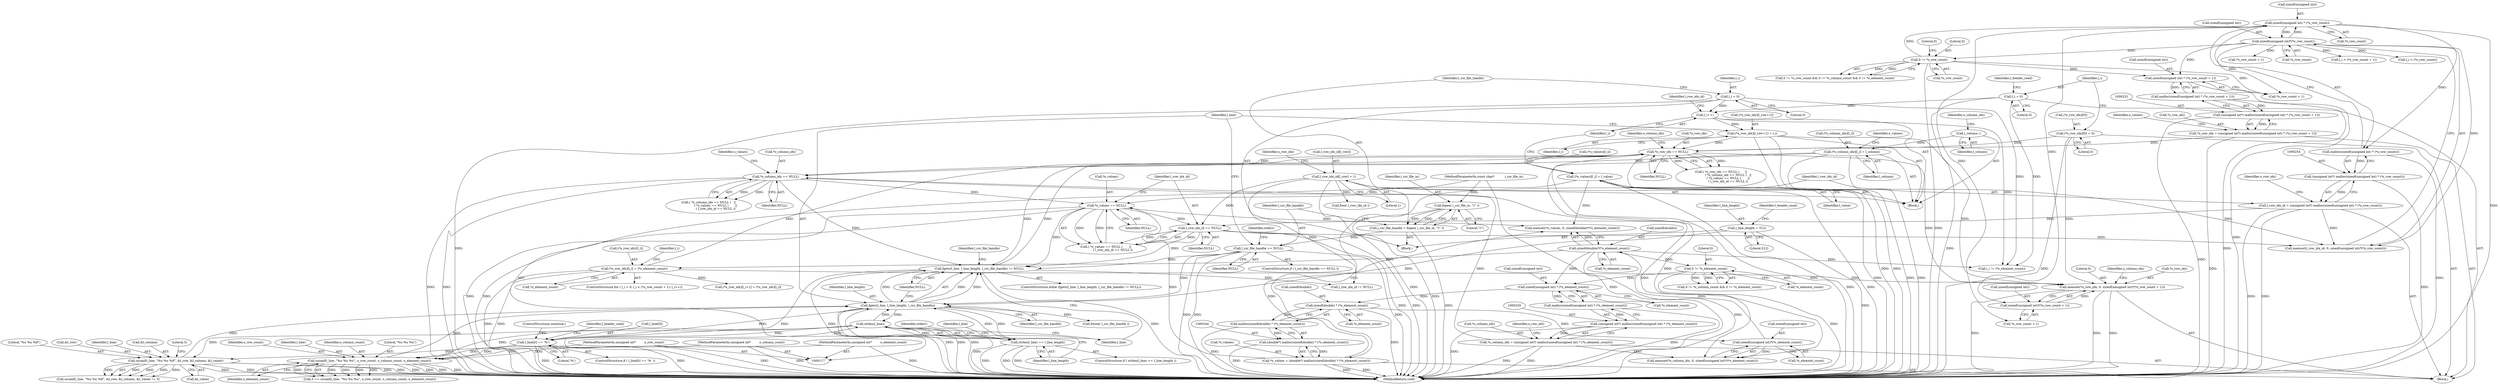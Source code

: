 digraph "0_libxsmm_151481489192e6d1997f8bde52c5c425ea41741d@API" {
"1000285" [label="(Call,memset(*o_row_idx, 0, sizeof(unsigned int)*(*o_row_count + 1)))"];
"1000404" [label="(Call,(*o_row_idx)[l_row+1] = l_i)"];
"1000397" [label="(Call,l_i++)"];
"1000141" [label="(Call,l_i = 0)"];
"1000347" [label="(Call,l_i = 0)"];
"1000263" [label="(Call,*o_row_idx == NULL)"];
"1000227" [label="(Call,*o_row_idx = (unsigned int*) malloc(sizeof(unsigned int) * (*o_row_count + 1)))"];
"1000230" [label="(Call,(unsigned int*) malloc(sizeof(unsigned int) * (*o_row_count + 1)))"];
"1000232" [label="(Call,malloc(sizeof(unsigned int) * (*o_row_count + 1)))"];
"1000233" [label="(Call,sizeof(unsigned int) * (*o_row_count + 1))"];
"1000202" [label="(Call,0 != *o_row_count)"];
"1000317" [label="(Call,sizeof(unsigned int)*(*o_row_count))"];
"1000256" [label="(Call,sizeof(unsigned int) * (*o_row_count))"];
"1000341" [label="(Call,(*o_row_idx)[0] = 0)"];
"1000334" [label="(Call,(*o_row_idx)[l_i] = (*o_element_count))"];
"1000309" [label="(Call,sizeof(double)*(*o_element_count))"];
"1000300" [label="(Call,sizeof(unsigned int)*(*o_element_count))"];
"1000246" [label="(Call,sizeof(double) * (*o_element_count))"];
"1000222" [label="(Call,sizeof(unsigned int) * (*o_element_count))"];
"1000211" [label="(Call,0 != *o_element_count)"];
"1000159" [label="(Call,fgets(l_line, l_line_length, l_csr_file_handle) != NULL)"];
"1000160" [label="(Call,fgets(l_line, l_line_length, l_csr_file_handle))"];
"1000177" [label="(Call,l_line[0] == '%')"];
"1000168" [label="(Call,strlen(l_line))"];
"1000366" [label="(Call,sscanf(l_line, \"%u %u %lf\", &l_row, &l_column, &l_value))"];
"1000195" [label="(Call,sscanf(l_line, \"%u %u %u\", o_row_count, o_column_count, o_element_count))"];
"1000122" [label="(MethodParameterIn,unsigned int*         o_row_count)"];
"1000123" [label="(MethodParameterIn,unsigned int*         o_column_count)"];
"1000124" [label="(MethodParameterIn,unsigned int*         o_element_count)"];
"1000128" [label="(Call,l_line_length = 512)"];
"1000167" [label="(Call,strlen(l_line) == l_line_length)"];
"1000150" [label="(Call,l_csr_file_handle == NULL)"];
"1000144" [label="(Call,l_csr_file_handle = fopen( i_csr_file_in, \"r\" ))"];
"1000146" [label="(Call,fopen( i_csr_file_in, \"r\" ))"];
"1000118" [label="(MethodParameterIn,const char*           i_csr_file_in)"];
"1000273" [label="(Call,*o_values == NULL)"];
"1000391" [label="(Call,(*o_values)[l_i] = l_value)"];
"1000240" [label="(Call,*o_values = (double*) malloc(sizeof(double) * (*o_element_count)))"];
"1000243" [label="(Call,(double*) malloc(sizeof(double) * (*o_element_count)))"];
"1000245" [label="(Call,malloc(sizeof(double) * (*o_element_count)))"];
"1000268" [label="(Call,*o_column_idx == NULL)"];
"1000216" [label="(Call,*o_column_idx = (unsigned int*) malloc(sizeof(unsigned int) * (*o_element_count)))"];
"1000219" [label="(Call,(unsigned int*) malloc(sizeof(unsigned int) * (*o_element_count)))"];
"1000221" [label="(Call,malloc(sizeof(unsigned int) * (*o_element_count)))"];
"1000385" [label="(Call,(*o_column_idx)[l_i] = l_column)"];
"1000383" [label="(Call,l_column--)"];
"1000277" [label="(Call,l_row_idx_id == NULL)"];
"1000251" [label="(Call,l_row_idx_id = (unsigned int*) malloc(sizeof(unsigned int) * (*o_row_count)))"];
"1000253" [label="(Call,(unsigned int*) malloc(sizeof(unsigned int) * (*o_row_count)))"];
"1000255" [label="(Call,malloc(sizeof(unsigned int) * (*o_row_count)))"];
"1000399" [label="(Call,l_row_idx_id[l_row] = 1)"];
"1000289" [label="(Call,sizeof(unsigned int)*(*o_row_count + 1))"];
"1000249" [label="(Call,*o_element_count)"];
"1000365" [label="(Call,sscanf(l_line, \"%u %u %lf\", &l_row, &l_column, &l_value) != 3)"];
"1000265" [label="(Identifier,o_row_idx)"];
"1000326" [label="(Call,l_i < (*o_row_count + 1))"];
"1000274" [label="(Call,*o_values)"];
"1000391" [label="(Call,(*o_values)[l_i] = l_value)"];
"1000401" [label="(Identifier,l_row_idx_id)"];
"1000199" [label="(Identifier,o_column_count)"];
"1000243" [label="(Call,(double*) malloc(sizeof(double) * (*o_element_count)))"];
"1000197" [label="(Literal,\"%u %u %u\")"];
"1000288" [label="(Literal,0)"];
"1000298" [label="(Identifier,o_column_idx)"];
"1000371" [label="(Call,&l_column)"];
"1000375" [label="(Literal,3)"];
"1000286" [label="(Call,*o_row_idx)"];
"1000230" [label="(Call,(unsigned int*) malloc(sizeof(unsigned int) * (*o_row_count + 1)))"];
"1000176" [label="(ControlStructure,if ( l_line[0] == '%' ))"];
"1000383" [label="(Call,l_column--)"];
"1000128" [label="(Call,l_line_length = 512)"];
"1000161" [label="(Identifier,l_line)"];
"1000158" [label="(ControlStructure,while (fgets(l_line, l_line_length, l_csr_file_handle) != NULL))"];
"1000415" [label="(Call,l_i != (*o_element_count))"];
"1000360" [label="(Block,)"];
"1000403" [label="(Literal,1)"];
"1000134" [label="(Identifier,l_header_read)"];
"1000271" [label="(Identifier,NULL)"];
"1000122" [label="(MethodParameterIn,unsigned int*         o_row_count)"];
"1000162" [label="(Identifier,l_line_length)"];
"1000314" [label="(Call,memset(l_row_idx_id, 0, sizeof(unsigned int)*(*o_row_count)))"];
"1000309" [label="(Call,sizeof(double)*(*o_element_count))"];
"1000188" [label="(Identifier,l_header_read)"];
"1000290" [label="(Call,sizeof(unsigned int))"];
"1000285" [label="(Call,memset(*o_row_idx, 0, sizeof(unsigned int)*(*o_row_count + 1)))"];
"1000206" [label="(Call,0 != *o_column_count && 0 != *o_element_count)"];
"1000277" [label="(Call,l_row_idx_id == NULL)"];
"1000125" [label="(Block,)"];
"1000454" [label="(Call,l_row_idx_id != NULL)"];
"1000204" [label="(Call,*o_row_count)"];
"1000405" [label="(Call,(*o_row_idx)[l_row+1])"];
"1000179" [label="(Identifier,l_line)"];
"1000232" [label="(Call,malloc(sizeof(unsigned int) * (*o_row_count + 1)))"];
"1000144" [label="(Call,l_csr_file_handle = fopen( i_csr_file_in, \"r\" ))"];
"1000266" [label="(Identifier,NULL)"];
"1000275" [label="(Identifier,o_values)"];
"1000212" [label="(Literal,0)"];
"1000256" [label="(Call,sizeof(unsigned int) * (*o_row_count))"];
"1000236" [label="(Call,*o_row_count + 1)"];
"1000413" [label="(Identifier,l_csr_file_handle)"];
"1000178" [label="(Call,l_line[0])"];
"1000118" [label="(MethodParameterIn,const char*           i_csr_file_in)"];
"1000253" [label="(Call,(unsigned int*) malloc(sizeof(unsigned int) * (*o_row_count)))"];
"1000255" [label="(Call,malloc(sizeof(unsigned int) * (*o_row_count)))"];
"1000173" [label="(Identifier,stderr)"];
"1000428" [label="(Call,l_i < (*o_row_count))"];
"1000346" [label="(Literal,0)"];
"1000147" [label="(Identifier,i_csr_file_in)"];
"1000322" [label="(ControlStructure,for ( l_i = 0; l_i < (*o_row_count + 1); l_i++))"];
"1000150" [label="(Call,l_csr_file_handle == NULL)"];
"1000227" [label="(Call,*o_row_idx = (unsigned int*) malloc(sizeof(unsigned int) * (*o_row_count + 1)))"];
"1000200" [label="(Identifier,o_element_count)"];
"1000349" [label="(Literal,0)"];
"1000159" [label="(Call,fgets(l_line, l_line_length, l_csr_file_handle) != NULL)"];
"1000366" [label="(Call,sscanf(l_line, \"%u %u %lf\", &l_row, &l_column, &l_value))"];
"1000216" [label="(Call,*o_column_idx = (unsigned int*) malloc(sizeof(unsigned int) * (*o_element_count)))"];
"1000246" [label="(Call,sizeof(double) * (*o_element_count))"];
"1000259" [label="(Call,*o_row_count)"];
"1000222" [label="(Call,sizeof(unsigned int) * (*o_element_count))"];
"1000217" [label="(Call,*o_column_idx)"];
"1000201" [label="(Call,0 != *o_row_count && 0 != *o_column_count && 0 != *o_element_count)"];
"1000234" [label="(Call,sizeof(unsigned int))"];
"1000351" [label="(Identifier,l_header_read)"];
"1000169" [label="(Identifier,l_line)"];
"1000164" [label="(Identifier,NULL)"];
"1000143" [label="(Literal,0)"];
"1000160" [label="(Call,fgets(l_line, l_line_length, l_csr_file_handle))"];
"1000386" [label="(Call,(*o_column_idx)[l_i])"];
"1000373" [label="(Call,&l_value)"];
"1000292" [label="(Call,*o_row_count + 1)"];
"1000268" [label="(Call,*o_column_idx == NULL)"];
"1000130" [label="(Literal,512)"];
"1000385" [label="(Call,(*o_column_idx)[l_i] = l_column)"];
"1000142" [label="(Identifier,l_i)"];
"1000312" [label="(Call,*o_element_count)"];
"1000368" [label="(Literal,\"%u %u %lf\")"];
"1000279" [label="(Identifier,NULL)"];
"1000392" [label="(Call,(*o_values)[l_i])"];
"1000221" [label="(Call,malloc(sizeof(unsigned int) * (*o_element_count)))"];
"1000151" [label="(Identifier,l_csr_file_handle)"];
"1000264" [label="(Call,*o_row_idx)"];
"1000166" [label="(ControlStructure,if ( strlen(l_line) == l_line_length ))"];
"1000270" [label="(Identifier,o_column_idx)"];
"1000240" [label="(Call,*o_values = (double*) malloc(sizeof(double) * (*o_element_count)))"];
"1000141" [label="(Call,l_i = 0)"];
"1000396" [label="(Identifier,l_value)"];
"1000193" [label="(Call,3 == sscanf(l_line, \"%u %u %u\", o_row_count, o_column_count, o_element_count))"];
"1000328" [label="(Call,*o_row_count + 1)"];
"1000276" [label="(Identifier,NULL)"];
"1000300" [label="(Call,sizeof(unsigned int)*(*o_element_count))"];
"1000407" [label="(Identifier,o_row_idx)"];
"1000129" [label="(Identifier,l_line_length)"];
"1000411" [label="(Identifier,l_i)"];
"1000208" [label="(Literal,0)"];
"1000342" [label="(Call,(*o_row_idx)[0])"];
"1000320" [label="(Call,*o_row_count)"];
"1000257" [label="(Call,sizeof(unsigned int))"];
"1000211" [label="(Call,0 != *o_element_count)"];
"1000263" [label="(Call,*o_row_idx == NULL)"];
"1000272" [label="(Call,( *o_values == NULL )       ||\n               ( l_row_idx_id == NULL ))"];
"1000241" [label="(Call,*o_values)"];
"1000400" [label="(Call,l_row_idx_id[l_row])"];
"1000335" [label="(Call,(*o_row_idx)[l_i])"];
"1000198" [label="(Identifier,o_row_count)"];
"1000310" [label="(Call,sizeof(double))"];
"1000348" [label="(Identifier,l_i)"];
"1000195" [label="(Call,sscanf(l_line, \"%u %u %u\", o_row_count, o_column_count, o_element_count))"];
"1000183" [label="(ControlStructure,continue;)"];
"1000334" [label="(Call,(*o_row_idx)[l_i] = (*o_element_count))"];
"1000317" [label="(Call,sizeof(unsigned int)*(*o_row_count))"];
"1000442" [label="(Call,(*o_row_idx)[l_i+1] = (*o_row_idx)[l_i])"];
"1000203" [label="(Literal,0)"];
"1000177" [label="(Call,l_line[0] == '%')"];
"1000233" [label="(Call,sizeof(unsigned int) * (*o_row_count + 1))"];
"1000252" [label="(Identifier,l_row_idx_id)"];
"1000296" [label="(Call,memset(*o_column_idx, 0, sizeof(unsigned int)*(*o_element_count)))"];
"1000397" [label="(Call,l_i++)"];
"1000155" [label="(Identifier,stderr)"];
"1000202" [label="(Call,0 != *o_row_count)"];
"1000460" [label="(MethodReturn,void)"];
"1000146" [label="(Call,fopen( i_csr_file_in, \"r\" ))"];
"1000399" [label="(Call,l_row_idx_id[l_row] = 1)"];
"1000305" [label="(Call,memset(*o_values, 0, sizeof(double)*(*o_element_count)))"];
"1000247" [label="(Call,sizeof(double))"];
"1000394" [label="(Identifier,o_values)"];
"1000219" [label="(Call,(unsigned int*) malloc(sizeof(unsigned int) * (*o_element_count)))"];
"1000145" [label="(Identifier,l_csr_file_handle)"];
"1000170" [label="(Identifier,l_line_length)"];
"1000267" [label="(Call,( *o_column_idx == NULL )   ||\n               ( *o_values == NULL )       ||\n               ( l_row_idx_id == NULL ))"];
"1000163" [label="(Identifier,l_csr_file_handle)"];
"1000223" [label="(Call,sizeof(unsigned int))"];
"1000303" [label="(Call,*o_element_count)"];
"1000242" [label="(Identifier,o_values)"];
"1000347" [label="(Call,l_i = 0)"];
"1000278" [label="(Identifier,l_row_idx_id)"];
"1000167" [label="(Call,strlen(l_line) == l_line_length)"];
"1000333" [label="(Identifier,l_i)"];
"1000251" [label="(Call,l_row_idx_id = (unsigned int*) malloc(sizeof(unsigned int) * (*o_row_count)))"];
"1000196" [label="(Identifier,l_line)"];
"1000225" [label="(Call,*o_element_count)"];
"1000369" [label="(Call,&l_row)"];
"1000124" [label="(MethodParameterIn,unsigned int*         o_element_count)"];
"1000213" [label="(Call,*o_element_count)"];
"1000123" [label="(MethodParameterIn,unsigned int*         o_column_count)"];
"1000398" [label="(Identifier,l_i)"];
"1000262" [label="(Call,( *o_row_idx == NULL )      ||\n               ( *o_column_idx == NULL )   ||\n               ( *o_values == NULL )       ||\n               ( l_row_idx_id == NULL ))"];
"1000301" [label="(Call,sizeof(unsigned int))"];
"1000318" [label="(Call,sizeof(unsigned int))"];
"1000168" [label="(Call,strlen(l_line))"];
"1000152" [label="(Identifier,NULL)"];
"1000390" [label="(Identifier,l_column)"];
"1000388" [label="(Identifier,o_column_idx)"];
"1000367" [label="(Identifier,l_line)"];
"1000269" [label="(Call,*o_column_idx)"];
"1000149" [label="(ControlStructure,if ( l_csr_file_handle == NULL ))"];
"1000339" [label="(Call,*o_element_count)"];
"1000228" [label="(Call,*o_row_idx)"];
"1000273" [label="(Call,*o_values == NULL)"];
"1000289" [label="(Call,sizeof(unsigned int)*(*o_row_count + 1))"];
"1000458" [label="(Call,free( l_row_idx_id ))"];
"1000181" [label="(Literal,'%')"];
"1000404" [label="(Call,(*o_row_idx)[l_row+1] = l_i)"];
"1000341" [label="(Call,(*o_row_idx)[0] = 0)"];
"1000245" [label="(Call,malloc(sizeof(double) * (*o_element_count)))"];
"1000384" [label="(Identifier,l_column)"];
"1000148" [label="(Literal,\"r\")"];
"1000412" [label="(Call,fclose( l_csr_file_handle ))"];
"1000215" [label="(Block,)"];
"1000229" [label="(Identifier,o_row_idx)"];
"1000285" -> "1000215"  [label="AST: "];
"1000285" -> "1000289"  [label="CFG: "];
"1000286" -> "1000285"  [label="AST: "];
"1000288" -> "1000285"  [label="AST: "];
"1000289" -> "1000285"  [label="AST: "];
"1000298" -> "1000285"  [label="CFG: "];
"1000285" -> "1000460"  [label="DDG: "];
"1000285" -> "1000460"  [label="DDG: "];
"1000285" -> "1000460"  [label="DDG: "];
"1000404" -> "1000285"  [label="DDG: "];
"1000263" -> "1000285"  [label="DDG: "];
"1000341" -> "1000285"  [label="DDG: "];
"1000334" -> "1000285"  [label="DDG: "];
"1000289" -> "1000285"  [label="DDG: "];
"1000404" -> "1000360"  [label="AST: "];
"1000404" -> "1000411"  [label="CFG: "];
"1000405" -> "1000404"  [label="AST: "];
"1000411" -> "1000404"  [label="AST: "];
"1000161" -> "1000404"  [label="CFG: "];
"1000404" -> "1000460"  [label="DDG: "];
"1000404" -> "1000460"  [label="DDG: "];
"1000404" -> "1000263"  [label="DDG: "];
"1000397" -> "1000404"  [label="DDG: "];
"1000397" -> "1000360"  [label="AST: "];
"1000397" -> "1000398"  [label="CFG: "];
"1000398" -> "1000397"  [label="AST: "];
"1000401" -> "1000397"  [label="CFG: "];
"1000141" -> "1000397"  [label="DDG: "];
"1000347" -> "1000397"  [label="DDG: "];
"1000397" -> "1000415"  [label="DDG: "];
"1000141" -> "1000125"  [label="AST: "];
"1000141" -> "1000143"  [label="CFG: "];
"1000142" -> "1000141"  [label="AST: "];
"1000143" -> "1000141"  [label="AST: "];
"1000145" -> "1000141"  [label="CFG: "];
"1000141" -> "1000460"  [label="DDG: "];
"1000141" -> "1000415"  [label="DDG: "];
"1000347" -> "1000215"  [label="AST: "];
"1000347" -> "1000349"  [label="CFG: "];
"1000348" -> "1000347"  [label="AST: "];
"1000349" -> "1000347"  [label="AST: "];
"1000351" -> "1000347"  [label="CFG: "];
"1000347" -> "1000460"  [label="DDG: "];
"1000347" -> "1000415"  [label="DDG: "];
"1000263" -> "1000262"  [label="AST: "];
"1000263" -> "1000266"  [label="CFG: "];
"1000264" -> "1000263"  [label="AST: "];
"1000266" -> "1000263"  [label="AST: "];
"1000270" -> "1000263"  [label="CFG: "];
"1000262" -> "1000263"  [label="CFG: "];
"1000263" -> "1000460"  [label="DDG: "];
"1000263" -> "1000460"  [label="DDG: "];
"1000263" -> "1000159"  [label="DDG: "];
"1000263" -> "1000262"  [label="DDG: "];
"1000263" -> "1000262"  [label="DDG: "];
"1000227" -> "1000263"  [label="DDG: "];
"1000341" -> "1000263"  [label="DDG: "];
"1000334" -> "1000263"  [label="DDG: "];
"1000159" -> "1000263"  [label="DDG: "];
"1000263" -> "1000268"  [label="DDG: "];
"1000227" -> "1000215"  [label="AST: "];
"1000227" -> "1000230"  [label="CFG: "];
"1000228" -> "1000227"  [label="AST: "];
"1000230" -> "1000227"  [label="AST: "];
"1000242" -> "1000227"  [label="CFG: "];
"1000227" -> "1000460"  [label="DDG: "];
"1000230" -> "1000227"  [label="DDG: "];
"1000230" -> "1000232"  [label="CFG: "];
"1000231" -> "1000230"  [label="AST: "];
"1000232" -> "1000230"  [label="AST: "];
"1000230" -> "1000460"  [label="DDG: "];
"1000232" -> "1000230"  [label="DDG: "];
"1000232" -> "1000233"  [label="CFG: "];
"1000233" -> "1000232"  [label="AST: "];
"1000232" -> "1000460"  [label="DDG: "];
"1000233" -> "1000232"  [label="DDG: "];
"1000233" -> "1000236"  [label="CFG: "];
"1000234" -> "1000233"  [label="AST: "];
"1000236" -> "1000233"  [label="AST: "];
"1000233" -> "1000460"  [label="DDG: "];
"1000202" -> "1000233"  [label="DDG: "];
"1000317" -> "1000233"  [label="DDG: "];
"1000202" -> "1000201"  [label="AST: "];
"1000202" -> "1000204"  [label="CFG: "];
"1000203" -> "1000202"  [label="AST: "];
"1000204" -> "1000202"  [label="AST: "];
"1000208" -> "1000202"  [label="CFG: "];
"1000201" -> "1000202"  [label="CFG: "];
"1000202" -> "1000460"  [label="DDG: "];
"1000202" -> "1000201"  [label="DDG: "];
"1000202" -> "1000201"  [label="DDG: "];
"1000317" -> "1000202"  [label="DDG: "];
"1000202" -> "1000236"  [label="DDG: "];
"1000202" -> "1000256"  [label="DDG: "];
"1000317" -> "1000314"  [label="AST: "];
"1000317" -> "1000320"  [label="CFG: "];
"1000318" -> "1000317"  [label="AST: "];
"1000320" -> "1000317"  [label="AST: "];
"1000314" -> "1000317"  [label="CFG: "];
"1000317" -> "1000236"  [label="DDG: "];
"1000317" -> "1000256"  [label="DDG: "];
"1000317" -> "1000314"  [label="DDG: "];
"1000256" -> "1000317"  [label="DDG: "];
"1000317" -> "1000326"  [label="DDG: "];
"1000317" -> "1000328"  [label="DDG: "];
"1000317" -> "1000428"  [label="DDG: "];
"1000256" -> "1000255"  [label="AST: "];
"1000256" -> "1000259"  [label="CFG: "];
"1000257" -> "1000256"  [label="AST: "];
"1000259" -> "1000256"  [label="AST: "];
"1000255" -> "1000256"  [label="CFG: "];
"1000256" -> "1000460"  [label="DDG: "];
"1000256" -> "1000255"  [label="DDG: "];
"1000256" -> "1000289"  [label="DDG: "];
"1000256" -> "1000292"  [label="DDG: "];
"1000341" -> "1000215"  [label="AST: "];
"1000341" -> "1000346"  [label="CFG: "];
"1000342" -> "1000341"  [label="AST: "];
"1000346" -> "1000341"  [label="AST: "];
"1000348" -> "1000341"  [label="CFG: "];
"1000341" -> "1000460"  [label="DDG: "];
"1000334" -> "1000322"  [label="AST: "];
"1000334" -> "1000339"  [label="CFG: "];
"1000335" -> "1000334"  [label="AST: "];
"1000339" -> "1000334"  [label="AST: "];
"1000333" -> "1000334"  [label="CFG: "];
"1000334" -> "1000460"  [label="DDG: "];
"1000334" -> "1000460"  [label="DDG: "];
"1000309" -> "1000334"  [label="DDG: "];
"1000334" -> "1000442"  [label="DDG: "];
"1000309" -> "1000305"  [label="AST: "];
"1000309" -> "1000312"  [label="CFG: "];
"1000310" -> "1000309"  [label="AST: "];
"1000312" -> "1000309"  [label="AST: "];
"1000305" -> "1000309"  [label="CFG: "];
"1000309" -> "1000460"  [label="DDG: "];
"1000309" -> "1000211"  [label="DDG: "];
"1000309" -> "1000222"  [label="DDG: "];
"1000309" -> "1000305"  [label="DDG: "];
"1000300" -> "1000309"  [label="DDG: "];
"1000309" -> "1000415"  [label="DDG: "];
"1000300" -> "1000296"  [label="AST: "];
"1000300" -> "1000303"  [label="CFG: "];
"1000301" -> "1000300"  [label="AST: "];
"1000303" -> "1000300"  [label="AST: "];
"1000296" -> "1000300"  [label="CFG: "];
"1000300" -> "1000296"  [label="DDG: "];
"1000246" -> "1000300"  [label="DDG: "];
"1000246" -> "1000245"  [label="AST: "];
"1000246" -> "1000249"  [label="CFG: "];
"1000247" -> "1000246"  [label="AST: "];
"1000249" -> "1000246"  [label="AST: "];
"1000245" -> "1000246"  [label="CFG: "];
"1000246" -> "1000460"  [label="DDG: "];
"1000246" -> "1000245"  [label="DDG: "];
"1000222" -> "1000246"  [label="DDG: "];
"1000222" -> "1000221"  [label="AST: "];
"1000222" -> "1000225"  [label="CFG: "];
"1000223" -> "1000222"  [label="AST: "];
"1000225" -> "1000222"  [label="AST: "];
"1000221" -> "1000222"  [label="CFG: "];
"1000222" -> "1000221"  [label="DDG: "];
"1000211" -> "1000222"  [label="DDG: "];
"1000211" -> "1000206"  [label="AST: "];
"1000211" -> "1000213"  [label="CFG: "];
"1000212" -> "1000211"  [label="AST: "];
"1000213" -> "1000211"  [label="AST: "];
"1000206" -> "1000211"  [label="CFG: "];
"1000211" -> "1000460"  [label="DDG: "];
"1000211" -> "1000206"  [label="DDG: "];
"1000211" -> "1000206"  [label="DDG: "];
"1000159" -> "1000158"  [label="AST: "];
"1000159" -> "1000164"  [label="CFG: "];
"1000160" -> "1000159"  [label="AST: "];
"1000164" -> "1000159"  [label="AST: "];
"1000169" -> "1000159"  [label="CFG: "];
"1000413" -> "1000159"  [label="CFG: "];
"1000159" -> "1000460"  [label="DDG: "];
"1000159" -> "1000460"  [label="DDG: "];
"1000159" -> "1000460"  [label="DDG: "];
"1000160" -> "1000159"  [label="DDG: "];
"1000160" -> "1000159"  [label="DDG: "];
"1000160" -> "1000159"  [label="DDG: "];
"1000150" -> "1000159"  [label="DDG: "];
"1000273" -> "1000159"  [label="DDG: "];
"1000268" -> "1000159"  [label="DDG: "];
"1000277" -> "1000159"  [label="DDG: "];
"1000159" -> "1000454"  [label="DDG: "];
"1000160" -> "1000163"  [label="CFG: "];
"1000161" -> "1000160"  [label="AST: "];
"1000162" -> "1000160"  [label="AST: "];
"1000163" -> "1000160"  [label="AST: "];
"1000164" -> "1000160"  [label="CFG: "];
"1000160" -> "1000460"  [label="DDG: "];
"1000160" -> "1000460"  [label="DDG: "];
"1000160" -> "1000460"  [label="DDG: "];
"1000177" -> "1000160"  [label="DDG: "];
"1000168" -> "1000160"  [label="DDG: "];
"1000366" -> "1000160"  [label="DDG: "];
"1000195" -> "1000160"  [label="DDG: "];
"1000128" -> "1000160"  [label="DDG: "];
"1000167" -> "1000160"  [label="DDG: "];
"1000150" -> "1000160"  [label="DDG: "];
"1000160" -> "1000168"  [label="DDG: "];
"1000160" -> "1000167"  [label="DDG: "];
"1000160" -> "1000412"  [label="DDG: "];
"1000177" -> "1000176"  [label="AST: "];
"1000177" -> "1000181"  [label="CFG: "];
"1000178" -> "1000177"  [label="AST: "];
"1000181" -> "1000177"  [label="AST: "];
"1000183" -> "1000177"  [label="CFG: "];
"1000188" -> "1000177"  [label="CFG: "];
"1000177" -> "1000460"  [label="DDG: "];
"1000177" -> "1000460"  [label="DDG: "];
"1000177" -> "1000168"  [label="DDG: "];
"1000168" -> "1000177"  [label="DDG: "];
"1000177" -> "1000195"  [label="DDG: "];
"1000177" -> "1000366"  [label="DDG: "];
"1000168" -> "1000167"  [label="AST: "];
"1000168" -> "1000169"  [label="CFG: "];
"1000169" -> "1000168"  [label="AST: "];
"1000170" -> "1000168"  [label="CFG: "];
"1000168" -> "1000460"  [label="DDG: "];
"1000168" -> "1000167"  [label="DDG: "];
"1000168" -> "1000195"  [label="DDG: "];
"1000168" -> "1000366"  [label="DDG: "];
"1000366" -> "1000365"  [label="AST: "];
"1000366" -> "1000373"  [label="CFG: "];
"1000367" -> "1000366"  [label="AST: "];
"1000368" -> "1000366"  [label="AST: "];
"1000369" -> "1000366"  [label="AST: "];
"1000371" -> "1000366"  [label="AST: "];
"1000373" -> "1000366"  [label="AST: "];
"1000375" -> "1000366"  [label="CFG: "];
"1000366" -> "1000460"  [label="DDG: "];
"1000366" -> "1000460"  [label="DDG: "];
"1000366" -> "1000460"  [label="DDG: "];
"1000366" -> "1000460"  [label="DDG: "];
"1000366" -> "1000365"  [label="DDG: "];
"1000366" -> "1000365"  [label="DDG: "];
"1000366" -> "1000365"  [label="DDG: "];
"1000366" -> "1000365"  [label="DDG: "];
"1000366" -> "1000365"  [label="DDG: "];
"1000195" -> "1000193"  [label="AST: "];
"1000195" -> "1000200"  [label="CFG: "];
"1000196" -> "1000195"  [label="AST: "];
"1000197" -> "1000195"  [label="AST: "];
"1000198" -> "1000195"  [label="AST: "];
"1000199" -> "1000195"  [label="AST: "];
"1000200" -> "1000195"  [label="AST: "];
"1000193" -> "1000195"  [label="CFG: "];
"1000195" -> "1000460"  [label="DDG: "];
"1000195" -> "1000460"  [label="DDG: "];
"1000195" -> "1000460"  [label="DDG: "];
"1000195" -> "1000460"  [label="DDG: "];
"1000195" -> "1000193"  [label="DDG: "];
"1000195" -> "1000193"  [label="DDG: "];
"1000195" -> "1000193"  [label="DDG: "];
"1000195" -> "1000193"  [label="DDG: "];
"1000195" -> "1000193"  [label="DDG: "];
"1000122" -> "1000195"  [label="DDG: "];
"1000123" -> "1000195"  [label="DDG: "];
"1000124" -> "1000195"  [label="DDG: "];
"1000122" -> "1000117"  [label="AST: "];
"1000122" -> "1000460"  [label="DDG: "];
"1000123" -> "1000117"  [label="AST: "];
"1000123" -> "1000460"  [label="DDG: "];
"1000124" -> "1000117"  [label="AST: "];
"1000124" -> "1000460"  [label="DDG: "];
"1000128" -> "1000125"  [label="AST: "];
"1000128" -> "1000130"  [label="CFG: "];
"1000129" -> "1000128"  [label="AST: "];
"1000130" -> "1000128"  [label="AST: "];
"1000134" -> "1000128"  [label="CFG: "];
"1000128" -> "1000460"  [label="DDG: "];
"1000167" -> "1000166"  [label="AST: "];
"1000167" -> "1000170"  [label="CFG: "];
"1000170" -> "1000167"  [label="AST: "];
"1000173" -> "1000167"  [label="CFG: "];
"1000179" -> "1000167"  [label="CFG: "];
"1000167" -> "1000460"  [label="DDG: "];
"1000167" -> "1000460"  [label="DDG: "];
"1000167" -> "1000460"  [label="DDG: "];
"1000150" -> "1000149"  [label="AST: "];
"1000150" -> "1000152"  [label="CFG: "];
"1000151" -> "1000150"  [label="AST: "];
"1000152" -> "1000150"  [label="AST: "];
"1000155" -> "1000150"  [label="CFG: "];
"1000161" -> "1000150"  [label="CFG: "];
"1000150" -> "1000460"  [label="DDG: "];
"1000150" -> "1000460"  [label="DDG: "];
"1000150" -> "1000460"  [label="DDG: "];
"1000144" -> "1000150"  [label="DDG: "];
"1000144" -> "1000125"  [label="AST: "];
"1000144" -> "1000146"  [label="CFG: "];
"1000145" -> "1000144"  [label="AST: "];
"1000146" -> "1000144"  [label="AST: "];
"1000151" -> "1000144"  [label="CFG: "];
"1000144" -> "1000460"  [label="DDG: "];
"1000146" -> "1000144"  [label="DDG: "];
"1000146" -> "1000144"  [label="DDG: "];
"1000146" -> "1000148"  [label="CFG: "];
"1000147" -> "1000146"  [label="AST: "];
"1000148" -> "1000146"  [label="AST: "];
"1000146" -> "1000460"  [label="DDG: "];
"1000118" -> "1000146"  [label="DDG: "];
"1000118" -> "1000117"  [label="AST: "];
"1000118" -> "1000460"  [label="DDG: "];
"1000273" -> "1000272"  [label="AST: "];
"1000273" -> "1000276"  [label="CFG: "];
"1000274" -> "1000273"  [label="AST: "];
"1000276" -> "1000273"  [label="AST: "];
"1000278" -> "1000273"  [label="CFG: "];
"1000272" -> "1000273"  [label="CFG: "];
"1000273" -> "1000460"  [label="DDG: "];
"1000273" -> "1000460"  [label="DDG: "];
"1000273" -> "1000272"  [label="DDG: "];
"1000273" -> "1000272"  [label="DDG: "];
"1000391" -> "1000273"  [label="DDG: "];
"1000240" -> "1000273"  [label="DDG: "];
"1000268" -> "1000273"  [label="DDG: "];
"1000273" -> "1000277"  [label="DDG: "];
"1000273" -> "1000305"  [label="DDG: "];
"1000391" -> "1000360"  [label="AST: "];
"1000391" -> "1000396"  [label="CFG: "];
"1000392" -> "1000391"  [label="AST: "];
"1000396" -> "1000391"  [label="AST: "];
"1000398" -> "1000391"  [label="CFG: "];
"1000391" -> "1000460"  [label="DDG: "];
"1000391" -> "1000460"  [label="DDG: "];
"1000391" -> "1000305"  [label="DDG: "];
"1000240" -> "1000215"  [label="AST: "];
"1000240" -> "1000243"  [label="CFG: "];
"1000241" -> "1000240"  [label="AST: "];
"1000243" -> "1000240"  [label="AST: "];
"1000252" -> "1000240"  [label="CFG: "];
"1000240" -> "1000460"  [label="DDG: "];
"1000240" -> "1000460"  [label="DDG: "];
"1000243" -> "1000240"  [label="DDG: "];
"1000240" -> "1000305"  [label="DDG: "];
"1000243" -> "1000245"  [label="CFG: "];
"1000244" -> "1000243"  [label="AST: "];
"1000245" -> "1000243"  [label="AST: "];
"1000243" -> "1000460"  [label="DDG: "];
"1000245" -> "1000243"  [label="DDG: "];
"1000245" -> "1000460"  [label="DDG: "];
"1000268" -> "1000267"  [label="AST: "];
"1000268" -> "1000271"  [label="CFG: "];
"1000269" -> "1000268"  [label="AST: "];
"1000271" -> "1000268"  [label="AST: "];
"1000275" -> "1000268"  [label="CFG: "];
"1000267" -> "1000268"  [label="CFG: "];
"1000268" -> "1000460"  [label="DDG: "];
"1000268" -> "1000460"  [label="DDG: "];
"1000268" -> "1000267"  [label="DDG: "];
"1000268" -> "1000267"  [label="DDG: "];
"1000216" -> "1000268"  [label="DDG: "];
"1000385" -> "1000268"  [label="DDG: "];
"1000268" -> "1000296"  [label="DDG: "];
"1000216" -> "1000215"  [label="AST: "];
"1000216" -> "1000219"  [label="CFG: "];
"1000217" -> "1000216"  [label="AST: "];
"1000219" -> "1000216"  [label="AST: "];
"1000229" -> "1000216"  [label="CFG: "];
"1000216" -> "1000460"  [label="DDG: "];
"1000216" -> "1000460"  [label="DDG: "];
"1000219" -> "1000216"  [label="DDG: "];
"1000216" -> "1000296"  [label="DDG: "];
"1000219" -> "1000221"  [label="CFG: "];
"1000220" -> "1000219"  [label="AST: "];
"1000221" -> "1000219"  [label="AST: "];
"1000219" -> "1000460"  [label="DDG: "];
"1000221" -> "1000219"  [label="DDG: "];
"1000221" -> "1000460"  [label="DDG: "];
"1000385" -> "1000360"  [label="AST: "];
"1000385" -> "1000390"  [label="CFG: "];
"1000386" -> "1000385"  [label="AST: "];
"1000390" -> "1000385"  [label="AST: "];
"1000394" -> "1000385"  [label="CFG: "];
"1000385" -> "1000460"  [label="DDG: "];
"1000385" -> "1000460"  [label="DDG: "];
"1000385" -> "1000296"  [label="DDG: "];
"1000383" -> "1000385"  [label="DDG: "];
"1000383" -> "1000360"  [label="AST: "];
"1000383" -> "1000384"  [label="CFG: "];
"1000384" -> "1000383"  [label="AST: "];
"1000388" -> "1000383"  [label="CFG: "];
"1000277" -> "1000272"  [label="AST: "];
"1000277" -> "1000279"  [label="CFG: "];
"1000278" -> "1000277"  [label="AST: "];
"1000279" -> "1000277"  [label="AST: "];
"1000272" -> "1000277"  [label="CFG: "];
"1000277" -> "1000460"  [label="DDG: "];
"1000277" -> "1000460"  [label="DDG: "];
"1000277" -> "1000272"  [label="DDG: "];
"1000277" -> "1000272"  [label="DDG: "];
"1000251" -> "1000277"  [label="DDG: "];
"1000399" -> "1000277"  [label="DDG: "];
"1000277" -> "1000314"  [label="DDG: "];
"1000251" -> "1000215"  [label="AST: "];
"1000251" -> "1000253"  [label="CFG: "];
"1000252" -> "1000251"  [label="AST: "];
"1000253" -> "1000251"  [label="AST: "];
"1000265" -> "1000251"  [label="CFG: "];
"1000251" -> "1000460"  [label="DDG: "];
"1000251" -> "1000460"  [label="DDG: "];
"1000253" -> "1000251"  [label="DDG: "];
"1000251" -> "1000314"  [label="DDG: "];
"1000253" -> "1000255"  [label="CFG: "];
"1000254" -> "1000253"  [label="AST: "];
"1000255" -> "1000253"  [label="AST: "];
"1000253" -> "1000460"  [label="DDG: "];
"1000255" -> "1000253"  [label="DDG: "];
"1000255" -> "1000460"  [label="DDG: "];
"1000399" -> "1000360"  [label="AST: "];
"1000399" -> "1000403"  [label="CFG: "];
"1000400" -> "1000399"  [label="AST: "];
"1000403" -> "1000399"  [label="AST: "];
"1000407" -> "1000399"  [label="CFG: "];
"1000399" -> "1000460"  [label="DDG: "];
"1000399" -> "1000314"  [label="DDG: "];
"1000399" -> "1000454"  [label="DDG: "];
"1000399" -> "1000458"  [label="DDG: "];
"1000289" -> "1000292"  [label="CFG: "];
"1000290" -> "1000289"  [label="AST: "];
"1000292" -> "1000289"  [label="AST: "];
}
